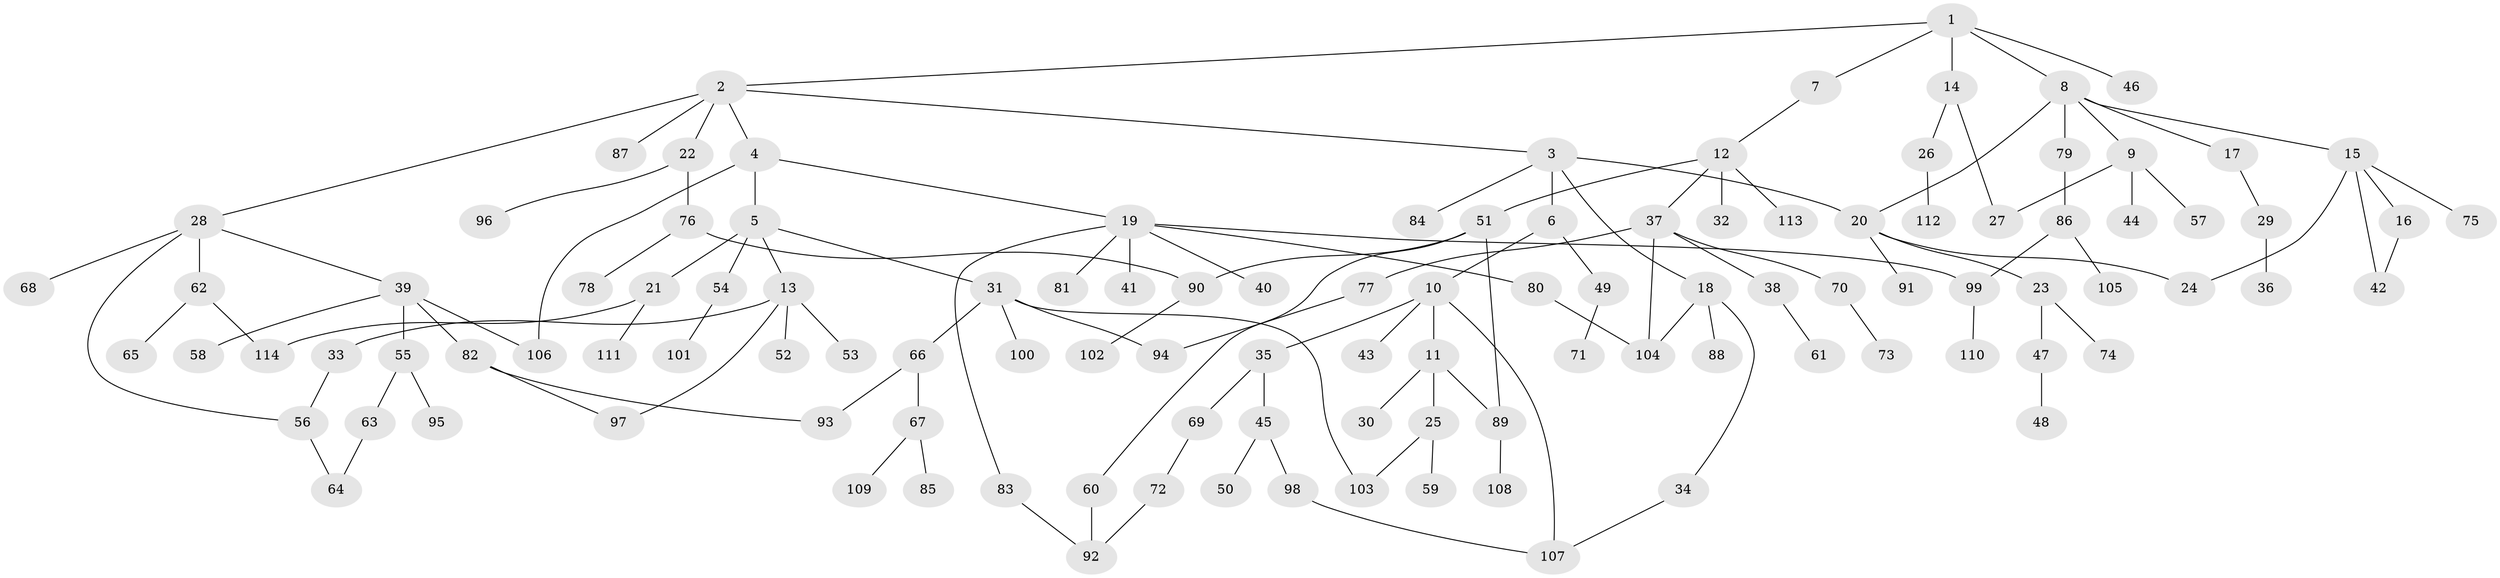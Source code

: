 // coarse degree distribution, {9: 0.03508771929824561, 5: 0.05263157894736842, 4: 0.08771929824561403, 6: 0.017543859649122806, 2: 0.2807017543859649, 10: 0.017543859649122806, 7: 0.017543859649122806, 3: 0.12280701754385964, 1: 0.3684210526315789}
// Generated by graph-tools (version 1.1) at 2025/16/03/04/25 18:16:54]
// undirected, 114 vertices, 134 edges
graph export_dot {
graph [start="1"]
  node [color=gray90,style=filled];
  1;
  2;
  3;
  4;
  5;
  6;
  7;
  8;
  9;
  10;
  11;
  12;
  13;
  14;
  15;
  16;
  17;
  18;
  19;
  20;
  21;
  22;
  23;
  24;
  25;
  26;
  27;
  28;
  29;
  30;
  31;
  32;
  33;
  34;
  35;
  36;
  37;
  38;
  39;
  40;
  41;
  42;
  43;
  44;
  45;
  46;
  47;
  48;
  49;
  50;
  51;
  52;
  53;
  54;
  55;
  56;
  57;
  58;
  59;
  60;
  61;
  62;
  63;
  64;
  65;
  66;
  67;
  68;
  69;
  70;
  71;
  72;
  73;
  74;
  75;
  76;
  77;
  78;
  79;
  80;
  81;
  82;
  83;
  84;
  85;
  86;
  87;
  88;
  89;
  90;
  91;
  92;
  93;
  94;
  95;
  96;
  97;
  98;
  99;
  100;
  101;
  102;
  103;
  104;
  105;
  106;
  107;
  108;
  109;
  110;
  111;
  112;
  113;
  114;
  1 -- 2;
  1 -- 7;
  1 -- 8;
  1 -- 14;
  1 -- 46;
  2 -- 3;
  2 -- 4;
  2 -- 22;
  2 -- 28;
  2 -- 87;
  3 -- 6;
  3 -- 18;
  3 -- 20;
  3 -- 84;
  4 -- 5;
  4 -- 19;
  4 -- 106;
  5 -- 13;
  5 -- 21;
  5 -- 31;
  5 -- 54;
  6 -- 10;
  6 -- 49;
  7 -- 12;
  8 -- 9;
  8 -- 15;
  8 -- 17;
  8 -- 79;
  8 -- 20;
  9 -- 44;
  9 -- 57;
  9 -- 27;
  10 -- 11;
  10 -- 35;
  10 -- 43;
  10 -- 107;
  11 -- 25;
  11 -- 30;
  11 -- 89;
  12 -- 32;
  12 -- 37;
  12 -- 51;
  12 -- 113;
  13 -- 33;
  13 -- 52;
  13 -- 53;
  13 -- 97;
  14 -- 26;
  14 -- 27;
  15 -- 16;
  15 -- 24;
  15 -- 75;
  15 -- 42;
  16 -- 42;
  17 -- 29;
  18 -- 34;
  18 -- 88;
  18 -- 104;
  19 -- 40;
  19 -- 41;
  19 -- 80;
  19 -- 81;
  19 -- 83;
  19 -- 99;
  20 -- 23;
  20 -- 91;
  20 -- 24;
  21 -- 111;
  21 -- 114;
  22 -- 76;
  22 -- 96;
  23 -- 47;
  23 -- 74;
  25 -- 59;
  25 -- 103;
  26 -- 112;
  28 -- 39;
  28 -- 56;
  28 -- 62;
  28 -- 68;
  29 -- 36;
  31 -- 66;
  31 -- 94;
  31 -- 100;
  31 -- 103;
  33 -- 56;
  34 -- 107;
  35 -- 45;
  35 -- 69;
  37 -- 38;
  37 -- 70;
  37 -- 77;
  37 -- 104;
  38 -- 61;
  39 -- 55;
  39 -- 58;
  39 -- 82;
  39 -- 106;
  45 -- 50;
  45 -- 98;
  47 -- 48;
  49 -- 71;
  51 -- 60;
  51 -- 89;
  51 -- 90;
  54 -- 101;
  55 -- 63;
  55 -- 95;
  56 -- 64;
  60 -- 92;
  62 -- 65;
  62 -- 114;
  63 -- 64;
  66 -- 67;
  66 -- 93;
  67 -- 85;
  67 -- 109;
  69 -- 72;
  70 -- 73;
  72 -- 92;
  76 -- 78;
  76 -- 90;
  77 -- 94;
  79 -- 86;
  80 -- 104;
  82 -- 93;
  82 -- 97;
  83 -- 92;
  86 -- 99;
  86 -- 105;
  89 -- 108;
  90 -- 102;
  98 -- 107;
  99 -- 110;
}
